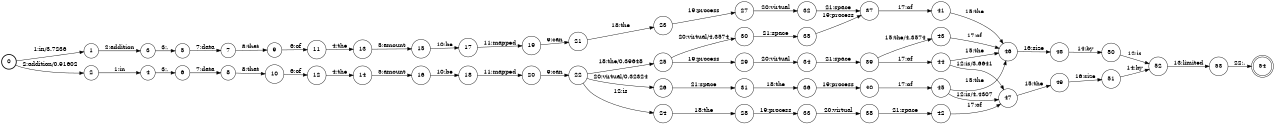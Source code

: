 digraph FST {
rankdir = LR;
size = "8.5,11";
label = "";
center = 1;
orientation = Portrait;
ranksep = "0.4";
nodesep = "0.25";
0 [label = "0", shape = circle, style = bold, fontsize = 14]
	0 -> 1 [label = "1:in/3.7236", fontsize = 14];
	0 -> 2 [label = "2:addition/0.91602", fontsize = 14];
1 [label = "1", shape = circle, style = solid, fontsize = 14]
	1 -> 3 [label = "2:addition", fontsize = 14];
2 [label = "2", shape = circle, style = solid, fontsize = 14]
	2 -> 4 [label = "1:in", fontsize = 14];
3 [label = "3", shape = circle, style = solid, fontsize = 14]
	3 -> 5 [label = "3:,", fontsize = 14];
4 [label = "4", shape = circle, style = solid, fontsize = 14]
	4 -> 6 [label = "3:,", fontsize = 14];
5 [label = "5", shape = circle, style = solid, fontsize = 14]
	5 -> 7 [label = "7:data", fontsize = 14];
6 [label = "6", shape = circle, style = solid, fontsize = 14]
	6 -> 8 [label = "7:data", fontsize = 14];
7 [label = "7", shape = circle, style = solid, fontsize = 14]
	7 -> 9 [label = "8:that", fontsize = 14];
8 [label = "8", shape = circle, style = solid, fontsize = 14]
	8 -> 10 [label = "8:that", fontsize = 14];
9 [label = "9", shape = circle, style = solid, fontsize = 14]
	9 -> 11 [label = "6:of", fontsize = 14];
10 [label = "10", shape = circle, style = solid, fontsize = 14]
	10 -> 12 [label = "6:of", fontsize = 14];
11 [label = "11", shape = circle, style = solid, fontsize = 14]
	11 -> 13 [label = "4:the", fontsize = 14];
12 [label = "12", shape = circle, style = solid, fontsize = 14]
	12 -> 14 [label = "4:the", fontsize = 14];
13 [label = "13", shape = circle, style = solid, fontsize = 14]
	13 -> 15 [label = "5:amount", fontsize = 14];
14 [label = "14", shape = circle, style = solid, fontsize = 14]
	14 -> 16 [label = "5:amount", fontsize = 14];
15 [label = "15", shape = circle, style = solid, fontsize = 14]
	15 -> 17 [label = "10:be", fontsize = 14];
16 [label = "16", shape = circle, style = solid, fontsize = 14]
	16 -> 18 [label = "10:be", fontsize = 14];
17 [label = "17", shape = circle, style = solid, fontsize = 14]
	17 -> 19 [label = "11:mapped", fontsize = 14];
18 [label = "18", shape = circle, style = solid, fontsize = 14]
	18 -> 20 [label = "11:mapped", fontsize = 14];
19 [label = "19", shape = circle, style = solid, fontsize = 14]
	19 -> 21 [label = "9:can", fontsize = 14];
20 [label = "20", shape = circle, style = solid, fontsize = 14]
	20 -> 22 [label = "9:can", fontsize = 14];
21 [label = "21", shape = circle, style = solid, fontsize = 14]
	21 -> 23 [label = "18:the", fontsize = 14];
22 [label = "22", shape = circle, style = solid, fontsize = 14]
	22 -> 25 [label = "18:the/0.39648", fontsize = 14];
	22 -> 24 [label = "12:is", fontsize = 14];
	22 -> 26 [label = "20:virtual/0.32324", fontsize = 14];
23 [label = "23", shape = circle, style = solid, fontsize = 14]
	23 -> 27 [label = "19:process", fontsize = 14];
24 [label = "24", shape = circle, style = solid, fontsize = 14]
	24 -> 28 [label = "18:the", fontsize = 14];
25 [label = "25", shape = circle, style = solid, fontsize = 14]
	25 -> 29 [label = "19:process", fontsize = 14];
	25 -> 30 [label = "20:virtual/4.3574", fontsize = 14];
26 [label = "26", shape = circle, style = solid, fontsize = 14]
	26 -> 31 [label = "21:space", fontsize = 14];
27 [label = "27", shape = circle, style = solid, fontsize = 14]
	27 -> 32 [label = "20:virtual", fontsize = 14];
28 [label = "28", shape = circle, style = solid, fontsize = 14]
	28 -> 33 [label = "19:process", fontsize = 14];
29 [label = "29", shape = circle, style = solid, fontsize = 14]
	29 -> 34 [label = "20:virtual", fontsize = 14];
30 [label = "30", shape = circle, style = solid, fontsize = 14]
	30 -> 35 [label = "21:space", fontsize = 14];
31 [label = "31", shape = circle, style = solid, fontsize = 14]
	31 -> 36 [label = "18:the", fontsize = 14];
32 [label = "32", shape = circle, style = solid, fontsize = 14]
	32 -> 37 [label = "21:space", fontsize = 14];
33 [label = "33", shape = circle, style = solid, fontsize = 14]
	33 -> 38 [label = "20:virtual", fontsize = 14];
34 [label = "34", shape = circle, style = solid, fontsize = 14]
	34 -> 39 [label = "21:space", fontsize = 14];
35 [label = "35", shape = circle, style = solid, fontsize = 14]
	35 -> 37 [label = "19:process", fontsize = 14];
36 [label = "36", shape = circle, style = solid, fontsize = 14]
	36 -> 40 [label = "19:process", fontsize = 14];
37 [label = "37", shape = circle, style = solid, fontsize = 14]
	37 -> 41 [label = "17:of", fontsize = 14];
38 [label = "38", shape = circle, style = solid, fontsize = 14]
	38 -> 42 [label = "21:space", fontsize = 14];
39 [label = "39", shape = circle, style = solid, fontsize = 14]
	39 -> 43 [label = "15:the/4.3574", fontsize = 14];
	39 -> 44 [label = "17:of", fontsize = 14];
40 [label = "40", shape = circle, style = solid, fontsize = 14]
	40 -> 45 [label = "17:of", fontsize = 14];
41 [label = "41", shape = circle, style = solid, fontsize = 14]
	41 -> 46 [label = "15:the", fontsize = 14];
42 [label = "42", shape = circle, style = solid, fontsize = 14]
	42 -> 47 [label = "17:of", fontsize = 14];
43 [label = "43", shape = circle, style = solid, fontsize = 14]
	43 -> 46 [label = "17:of", fontsize = 14];
44 [label = "44", shape = circle, style = solid, fontsize = 14]
	44 -> 46 [label = "15:the", fontsize = 14];
	44 -> 47 [label = "12:is/3.6641", fontsize = 14];
45 [label = "45", shape = circle, style = solid, fontsize = 14]
	45 -> 46 [label = "15:the", fontsize = 14];
	45 -> 47 [label = "12:is/4.4307", fontsize = 14];
46 [label = "46", shape = circle, style = solid, fontsize = 14]
	46 -> 48 [label = "16:size", fontsize = 14];
47 [label = "47", shape = circle, style = solid, fontsize = 14]
	47 -> 49 [label = "15:the", fontsize = 14];
48 [label = "48", shape = circle, style = solid, fontsize = 14]
	48 -> 50 [label = "14:by", fontsize = 14];
49 [label = "49", shape = circle, style = solid, fontsize = 14]
	49 -> 51 [label = "16:size", fontsize = 14];
50 [label = "50", shape = circle, style = solid, fontsize = 14]
	50 -> 52 [label = "12:is", fontsize = 14];
51 [label = "51", shape = circle, style = solid, fontsize = 14]
	51 -> 52 [label = "14:by", fontsize = 14];
52 [label = "52", shape = circle, style = solid, fontsize = 14]
	52 -> 53 [label = "13:limited", fontsize = 14];
53 [label = "53", shape = circle, style = solid, fontsize = 14]
	53 -> 54 [label = "22:.", fontsize = 14];
54 [label = "54", shape = doublecircle, style = solid, fontsize = 14]
}
